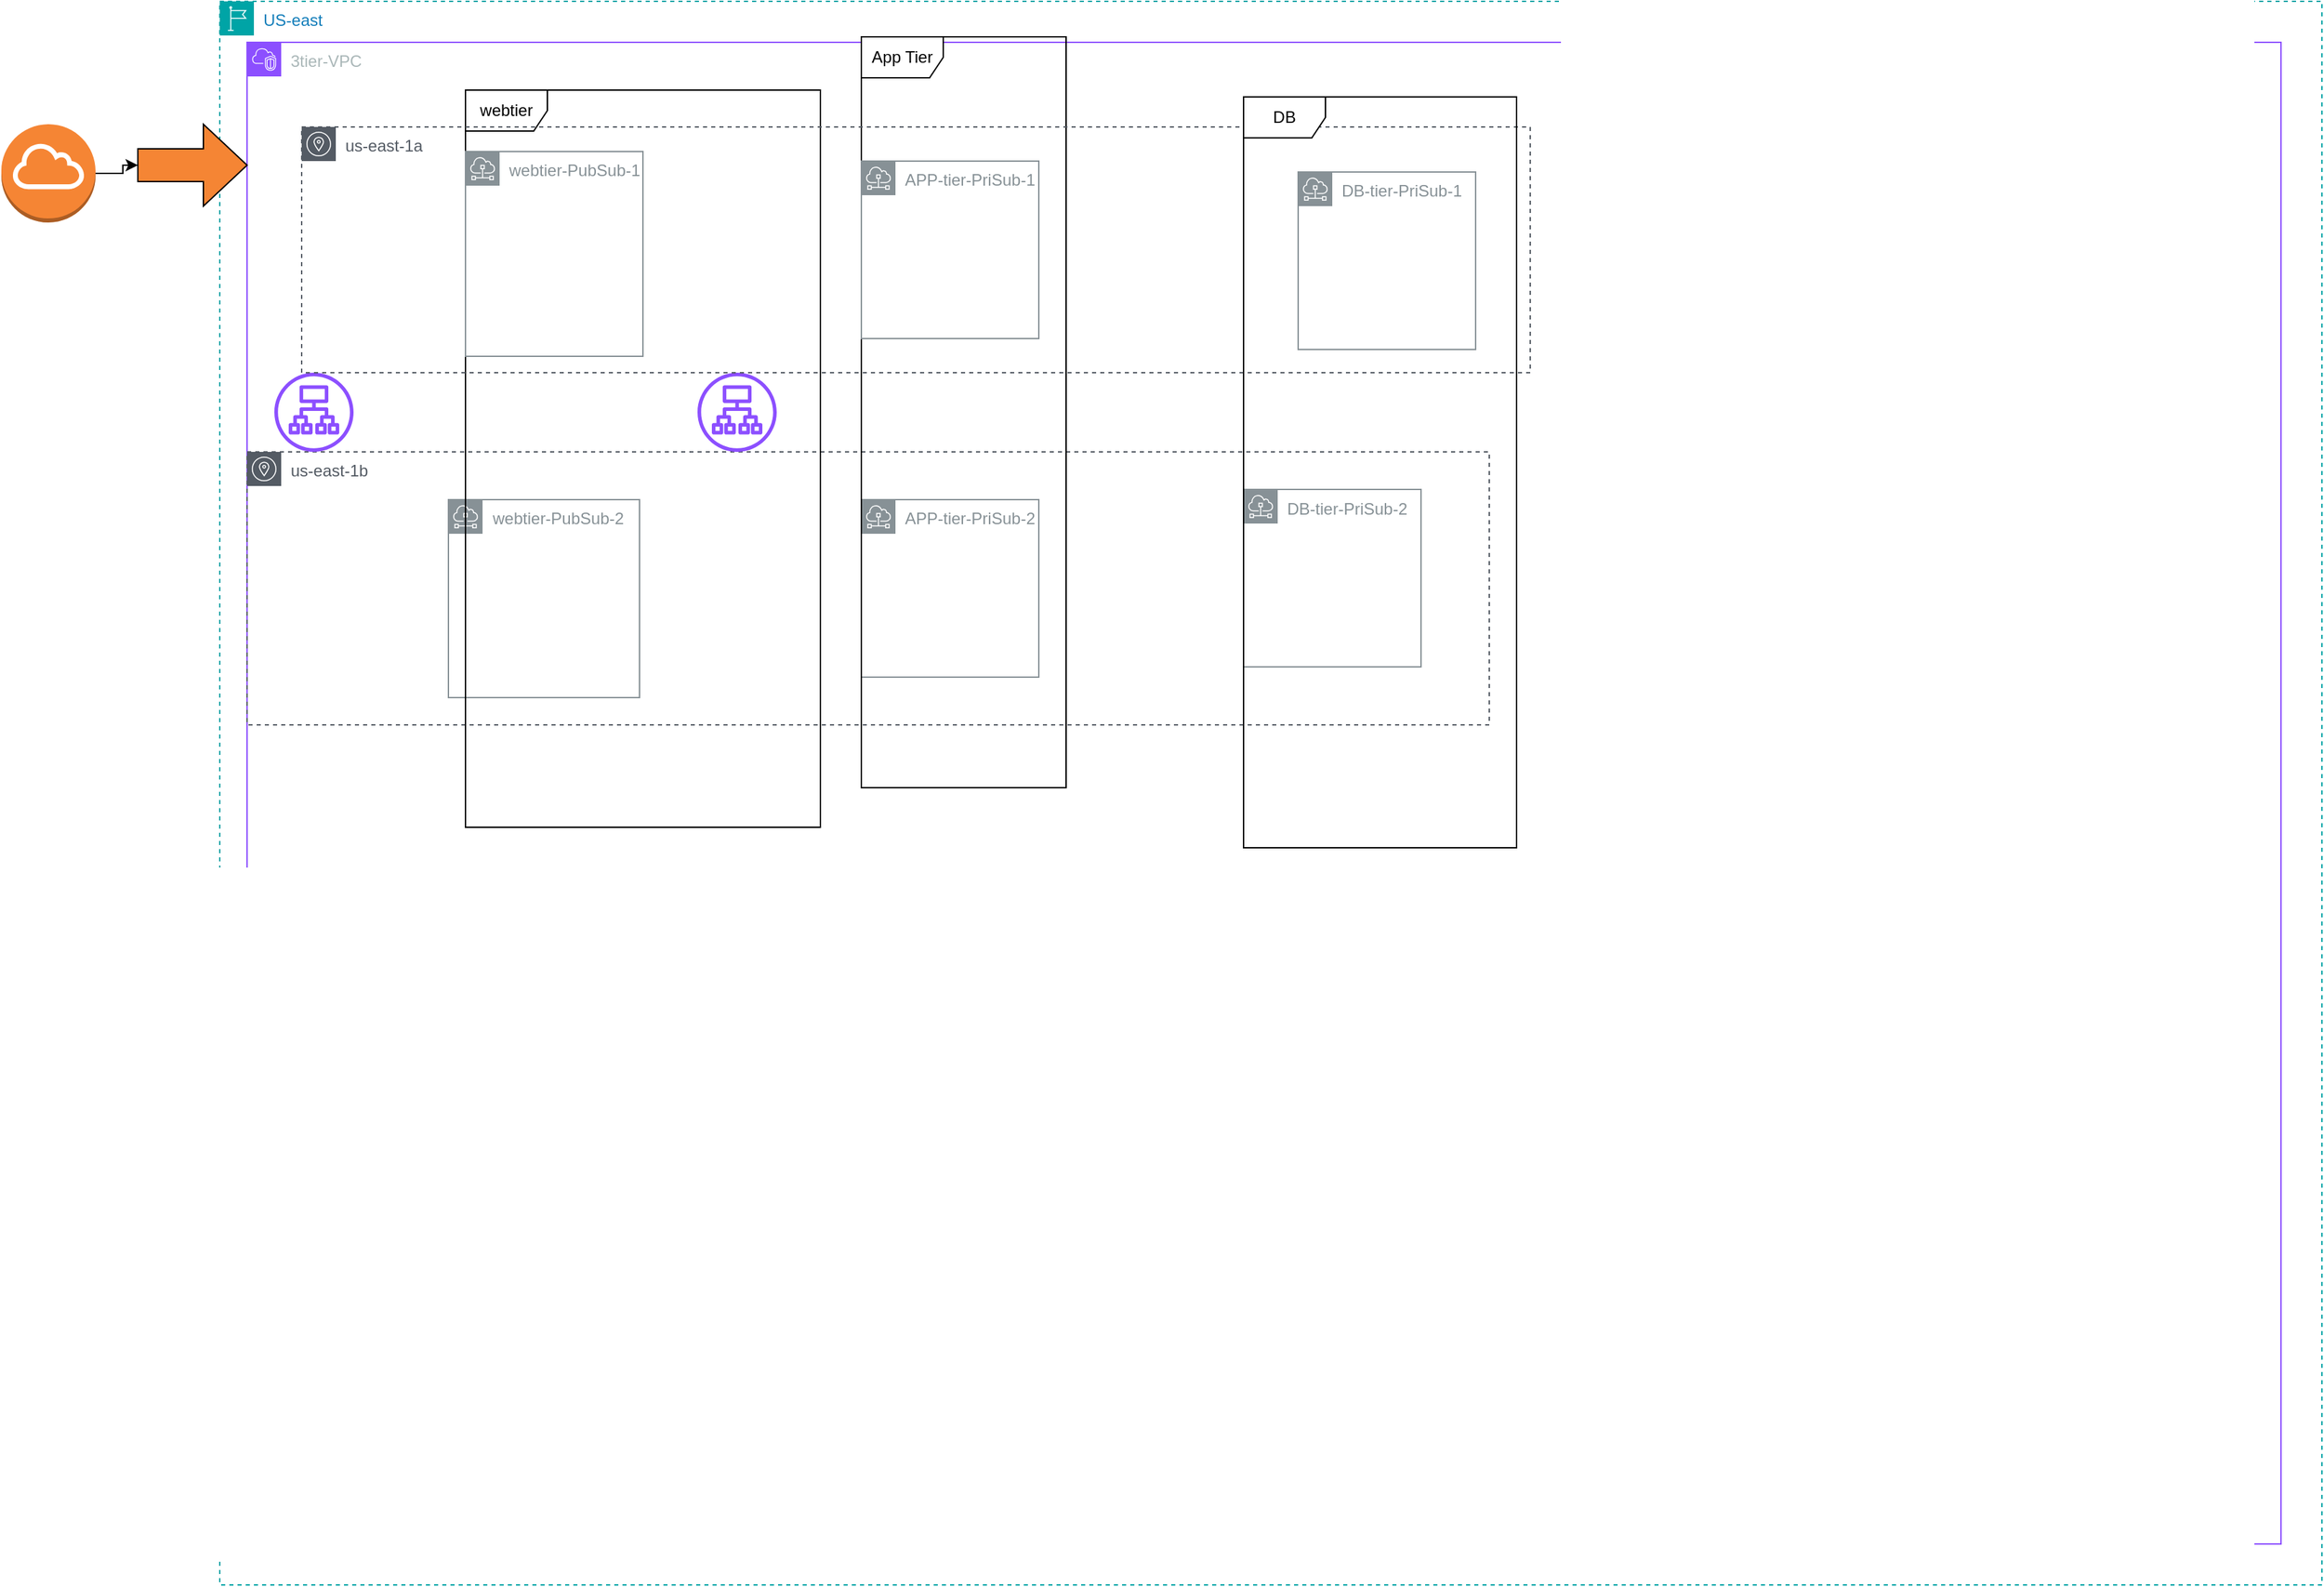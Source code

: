 <mxfile version="26.2.14">
  <diagram name="Page-1" id="wp1vN_EcB9PVwbdR_TTC">
    <mxGraphModel dx="2815" dy="1043" grid="1" gridSize="10" guides="1" tooltips="1" connect="1" arrows="1" fold="1" page="1" pageScale="1" pageWidth="850" pageHeight="1100" math="0" shadow="0">
      <root>
        <mxCell id="0" />
        <mxCell id="1" parent="0" />
        <mxCell id="LSXj0VK2o3YOv4iEomhP-1" value="3tier-VPC" style="points=[[0,0],[0.25,0],[0.5,0],[0.75,0],[1,0],[1,0.25],[1,0.5],[1,0.75],[1,1],[0.75,1],[0.5,1],[0.25,1],[0,1],[0,0.75],[0,0.5],[0,0.25]];outlineConnect=0;gradientColor=none;html=1;whiteSpace=wrap;fontSize=12;fontStyle=0;container=1;pointerEvents=0;collapsible=0;recursiveResize=0;shape=mxgraph.aws4.group;grIcon=mxgraph.aws4.group_vpc2;strokeColor=#8C4FFF;fillColor=none;verticalAlign=top;align=left;spacingLeft=30;fontColor=#AAB7B8;dashed=0;" vertex="1" parent="1">
          <mxGeometry x="80" y="50" width="1490" height="1100" as="geometry" />
        </mxCell>
        <mxCell id="LSXj0VK2o3YOv4iEomhP-2" value="US-east" style="points=[[0,0],[0.25,0],[0.5,0],[0.75,0],[1,0],[1,0.25],[1,0.5],[1,0.75],[1,1],[0.75,1],[0.5,1],[0.25,1],[0,1],[0,0.75],[0,0.5],[0,0.25]];outlineConnect=0;gradientColor=none;html=1;whiteSpace=wrap;fontSize=12;fontStyle=0;container=1;pointerEvents=0;collapsible=0;recursiveResize=0;shape=mxgraph.aws4.group;grIcon=mxgraph.aws4.group_region;strokeColor=#00A4A6;fillColor=none;verticalAlign=top;align=left;spacingLeft=30;fontColor=#147EBA;dashed=1;" vertex="1" parent="1">
          <mxGeometry x="60" y="20" width="1540" height="1160" as="geometry" />
        </mxCell>
        <mxCell id="LSXj0VK2o3YOv4iEomhP-9" value="us-east-1b" style="sketch=0;outlineConnect=0;gradientColor=none;html=1;whiteSpace=wrap;fontSize=12;fontStyle=0;shape=mxgraph.aws4.group;grIcon=mxgraph.aws4.group_availability_zone;strokeColor=#545B64;fillColor=none;verticalAlign=top;align=left;spacingLeft=30;fontColor=#545B64;dashed=1;" vertex="1" parent="LSXj0VK2o3YOv4iEomhP-2">
          <mxGeometry x="20" y="330" width="910" height="200" as="geometry" />
        </mxCell>
        <mxCell id="LSXj0VK2o3YOv4iEomhP-15" value="webtier-PubSub-2" style="sketch=0;outlineConnect=0;gradientColor=none;html=1;whiteSpace=wrap;fontSize=12;fontStyle=0;shape=mxgraph.aws4.group;grIcon=mxgraph.aws4.group_subnet;strokeColor=#879196;fillColor=none;verticalAlign=top;align=left;spacingLeft=30;fontColor=#879196;dashed=0;" vertex="1" parent="LSXj0VK2o3YOv4iEomhP-2">
          <mxGeometry x="167.5" y="365" width="140" height="145" as="geometry" />
        </mxCell>
        <mxCell id="LSXj0VK2o3YOv4iEomhP-18" value="APP-tier-PriSub-2" style="sketch=0;outlineConnect=0;gradientColor=none;html=1;whiteSpace=wrap;fontSize=12;fontStyle=0;shape=mxgraph.aws4.group;grIcon=mxgraph.aws4.group_subnet;strokeColor=#879196;fillColor=none;verticalAlign=top;align=left;spacingLeft=30;fontColor=#879196;dashed=0;" vertex="1" parent="LSXj0VK2o3YOv4iEomhP-2">
          <mxGeometry x="470" y="365" width="130" height="130" as="geometry" />
        </mxCell>
        <mxCell id="LSXj0VK2o3YOv4iEomhP-20" value="DB-tier-PriSub-2" style="sketch=0;outlineConnect=0;gradientColor=none;html=1;whiteSpace=wrap;fontSize=12;fontStyle=0;shape=mxgraph.aws4.group;grIcon=mxgraph.aws4.group_subnet;strokeColor=#879196;fillColor=none;verticalAlign=top;align=left;spacingLeft=30;fontColor=#879196;dashed=0;" vertex="1" parent="LSXj0VK2o3YOv4iEomhP-2">
          <mxGeometry x="750" y="357.5" width="130" height="130" as="geometry" />
        </mxCell>
        <mxCell id="LSXj0VK2o3YOv4iEomhP-25" value="" style="sketch=0;outlineConnect=0;fontColor=#232F3E;gradientColor=none;fillColor=#8C4FFF;strokeColor=none;dashed=0;verticalLabelPosition=bottom;verticalAlign=top;align=center;html=1;fontSize=12;fontStyle=0;aspect=fixed;pointerEvents=1;shape=mxgraph.aws4.application_load_balancer;" vertex="1" parent="LSXj0VK2o3YOv4iEomhP-2">
          <mxGeometry x="40" y="272" width="58" height="58" as="geometry" />
        </mxCell>
        <mxCell id="LSXj0VK2o3YOv4iEomhP-26" value="" style="sketch=0;outlineConnect=0;fontColor=#232F3E;gradientColor=none;fillColor=#8C4FFF;strokeColor=none;dashed=0;verticalLabelPosition=bottom;verticalAlign=top;align=center;html=1;fontSize=12;fontStyle=0;aspect=fixed;pointerEvents=1;shape=mxgraph.aws4.application_load_balancer;" vertex="1" parent="LSXj0VK2o3YOv4iEomhP-2">
          <mxGeometry x="350" y="272" width="58" height="58" as="geometry" />
        </mxCell>
        <mxCell id="LSXj0VK2o3YOv4iEomhP-27" value="webtier" style="shape=umlFrame;whiteSpace=wrap;html=1;pointerEvents=0;" vertex="1" parent="LSXj0VK2o3YOv4iEomhP-2">
          <mxGeometry x="180" y="65" width="260" height="540" as="geometry" />
        </mxCell>
        <mxCell id="LSXj0VK2o3YOv4iEomhP-28" value="App Tier" style="shape=umlFrame;whiteSpace=wrap;html=1;pointerEvents=0;" vertex="1" parent="LSXj0VK2o3YOv4iEomhP-2">
          <mxGeometry x="470" y="26" width="150" height="550" as="geometry" />
        </mxCell>
        <mxCell id="LSXj0VK2o3YOv4iEomhP-7" value="us-east-1a" style="sketch=0;outlineConnect=0;gradientColor=none;html=1;whiteSpace=wrap;fontSize=12;fontStyle=0;shape=mxgraph.aws4.group;grIcon=mxgraph.aws4.group_availability_zone;strokeColor=#545B64;fillColor=none;verticalAlign=top;align=left;spacingLeft=30;fontColor=#545B64;dashed=1;" vertex="1" parent="LSXj0VK2o3YOv4iEomhP-2">
          <mxGeometry x="60" y="92" width="900" height="180" as="geometry" />
        </mxCell>
        <mxCell id="LSXj0VK2o3YOv4iEomhP-17" value="APP-tier-PriSub-1" style="sketch=0;outlineConnect=0;gradientColor=none;html=1;whiteSpace=wrap;fontSize=12;fontStyle=0;shape=mxgraph.aws4.group;grIcon=mxgraph.aws4.group_subnet;strokeColor=#879196;fillColor=none;verticalAlign=top;align=left;spacingLeft=30;fontColor=#879196;dashed=0;" vertex="1" parent="LSXj0VK2o3YOv4iEomhP-2">
          <mxGeometry x="470" y="117" width="130" height="130" as="geometry" />
        </mxCell>
        <mxCell id="LSXj0VK2o3YOv4iEomhP-6" value="" style="edgeStyle=orthogonalEdgeStyle;rounded=0;orthogonalLoop=1;jettySize=auto;html=1;" edge="1" parent="1" source="LSXj0VK2o3YOv4iEomhP-4" target="LSXj0VK2o3YOv4iEomhP-5">
          <mxGeometry relative="1" as="geometry" />
        </mxCell>
        <mxCell id="LSXj0VK2o3YOv4iEomhP-4" value="" style="outlineConnect=0;dashed=0;verticalLabelPosition=bottom;verticalAlign=top;align=center;html=1;shape=mxgraph.aws3.internet_gateway;fillColor=#F58534;gradientColor=none;" vertex="1" parent="1">
          <mxGeometry x="-100" y="110" width="69" height="72" as="geometry" />
        </mxCell>
        <mxCell id="LSXj0VK2o3YOv4iEomhP-5" value="" style="shape=singleArrow;whiteSpace=wrap;html=1;arrowWidth=0.4;arrowSize=0.4;verticalAlign=top;fillColor=#F58534;dashed=0;gradientColor=none;" vertex="1" parent="1">
          <mxGeometry y="110" width="80" height="60" as="geometry" />
        </mxCell>
        <mxCell id="LSXj0VK2o3YOv4iEomhP-16" value="webtier-PubSub-1" style="sketch=0;outlineConnect=0;gradientColor=none;html=1;whiteSpace=wrap;fontSize=12;fontStyle=0;shape=mxgraph.aws4.group;grIcon=mxgraph.aws4.group_subnet;strokeColor=#879196;fillColor=none;verticalAlign=top;align=left;spacingLeft=30;fontColor=#879196;dashed=0;" vertex="1" parent="1">
          <mxGeometry x="240" y="130" width="130" height="150" as="geometry" />
        </mxCell>
        <mxCell id="LSXj0VK2o3YOv4iEomhP-19" value="DB-tier-PriSub-1" style="sketch=0;outlineConnect=0;gradientColor=none;html=1;whiteSpace=wrap;fontSize=12;fontStyle=0;shape=mxgraph.aws4.group;grIcon=mxgraph.aws4.group_subnet;strokeColor=#879196;fillColor=none;verticalAlign=top;align=left;spacingLeft=30;fontColor=#879196;dashed=0;" vertex="1" parent="1">
          <mxGeometry x="850" y="145" width="130" height="130" as="geometry" />
        </mxCell>
        <mxCell id="LSXj0VK2o3YOv4iEomhP-30" value="DB" style="shape=umlFrame;whiteSpace=wrap;html=1;pointerEvents=0;" vertex="1" parent="1">
          <mxGeometry x="810" y="90" width="200" height="550" as="geometry" />
        </mxCell>
      </root>
    </mxGraphModel>
  </diagram>
</mxfile>
